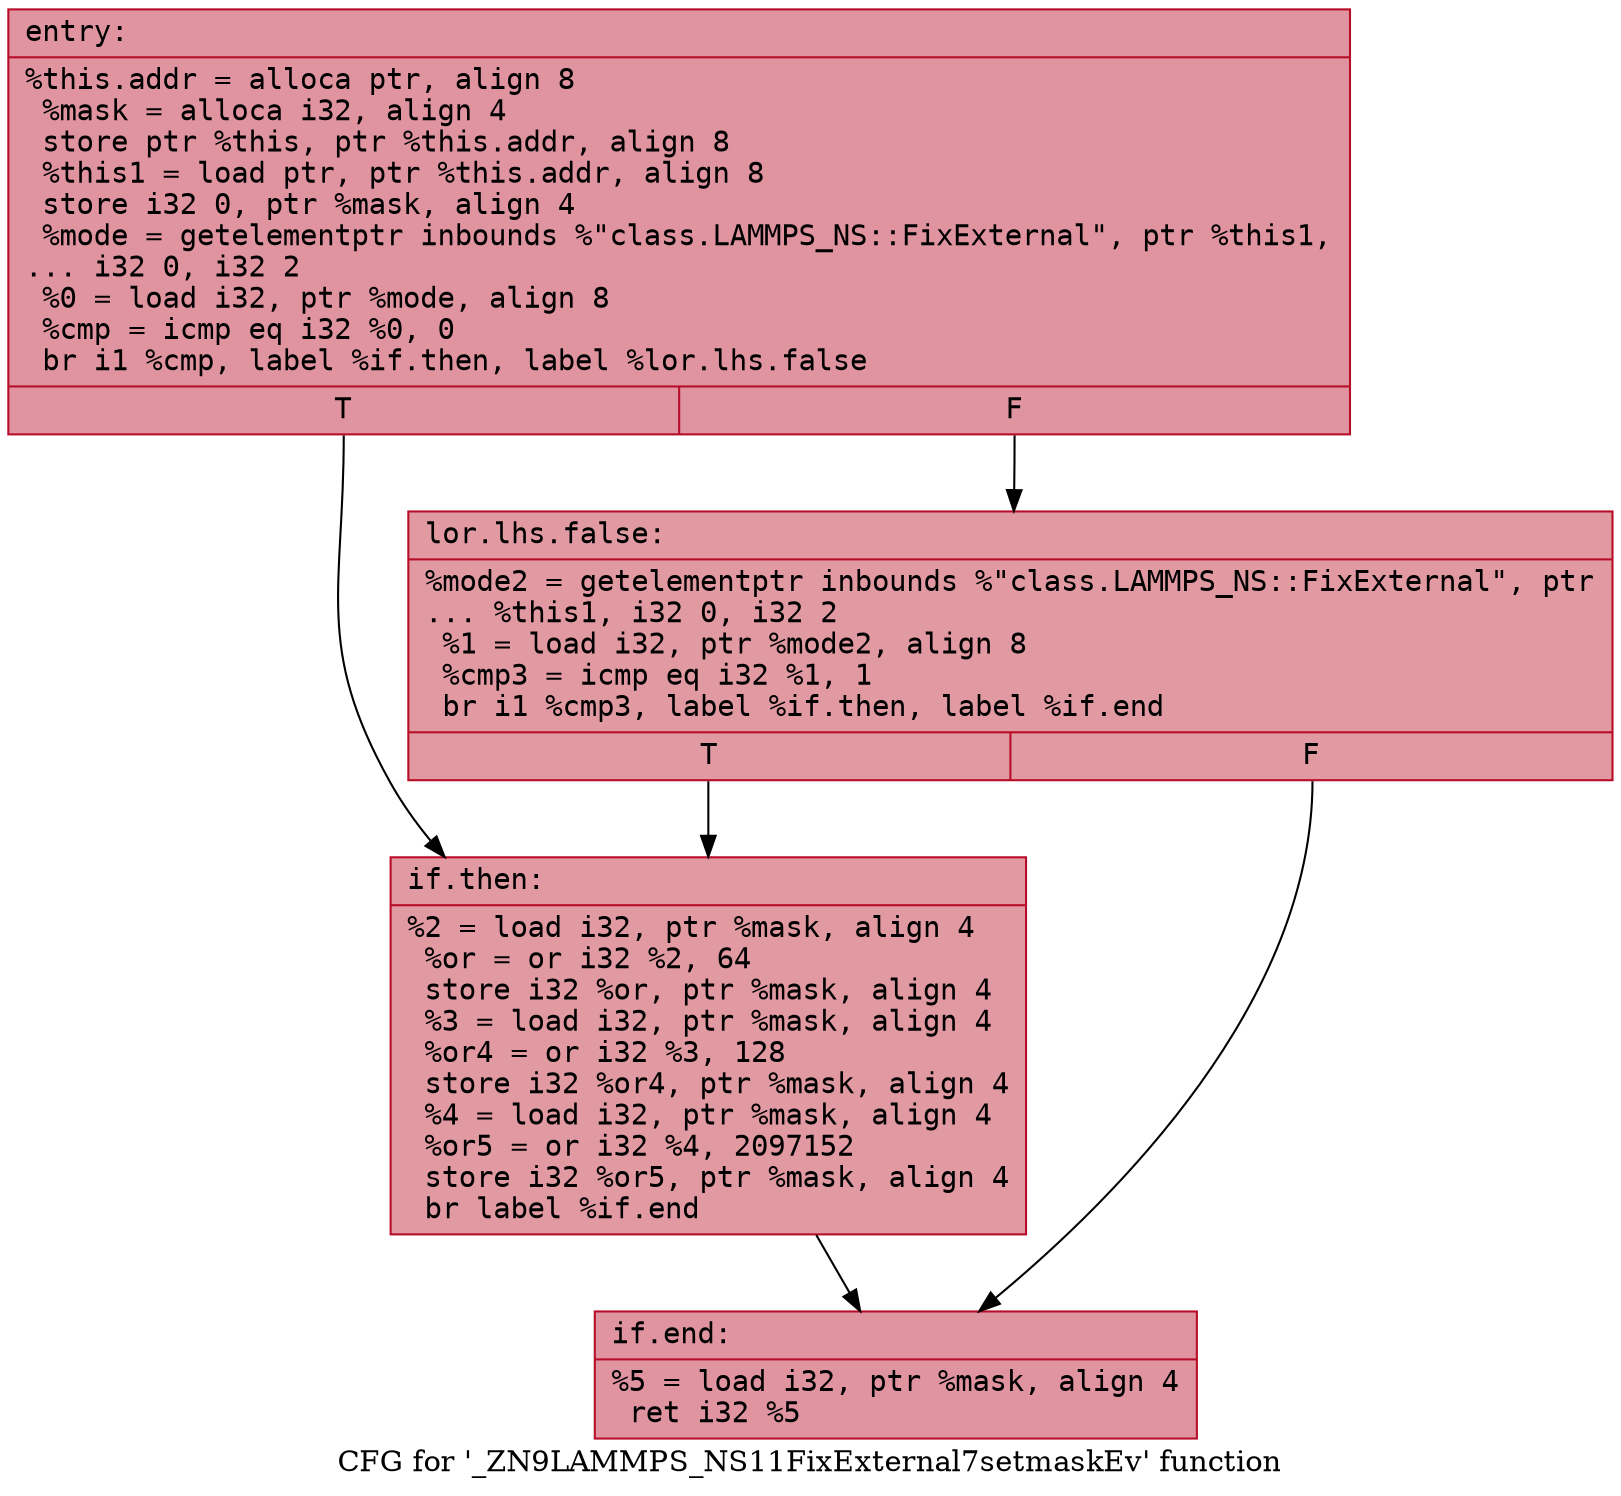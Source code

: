 digraph "CFG for '_ZN9LAMMPS_NS11FixExternal7setmaskEv' function" {
	label="CFG for '_ZN9LAMMPS_NS11FixExternal7setmaskEv' function";

	Node0x5634c6532930 [shape=record,color="#b70d28ff", style=filled, fillcolor="#b70d2870" fontname="Courier",label="{entry:\l|  %this.addr = alloca ptr, align 8\l  %mask = alloca i32, align 4\l  store ptr %this, ptr %this.addr, align 8\l  %this1 = load ptr, ptr %this.addr, align 8\l  store i32 0, ptr %mask, align 4\l  %mode = getelementptr inbounds %\"class.LAMMPS_NS::FixExternal\", ptr %this1,\l... i32 0, i32 2\l  %0 = load i32, ptr %mode, align 8\l  %cmp = icmp eq i32 %0, 0\l  br i1 %cmp, label %if.then, label %lor.lhs.false\l|{<s0>T|<s1>F}}"];
	Node0x5634c6532930:s0 -> Node0x5634c6532d70[tooltip="entry -> if.then\nProbability 37.50%" ];
	Node0x5634c6532930:s1 -> Node0x5634c6532de0[tooltip="entry -> lor.lhs.false\nProbability 62.50%" ];
	Node0x5634c6532de0 [shape=record,color="#b70d28ff", style=filled, fillcolor="#bb1b2c70" fontname="Courier",label="{lor.lhs.false:\l|  %mode2 = getelementptr inbounds %\"class.LAMMPS_NS::FixExternal\", ptr\l... %this1, i32 0, i32 2\l  %1 = load i32, ptr %mode2, align 8\l  %cmp3 = icmp eq i32 %1, 1\l  br i1 %cmp3, label %if.then, label %if.end\l|{<s0>T|<s1>F}}"];
	Node0x5634c6532de0:s0 -> Node0x5634c6532d70[tooltip="lor.lhs.false -> if.then\nProbability 50.00%" ];
	Node0x5634c6532de0:s1 -> Node0x5634c6533120[tooltip="lor.lhs.false -> if.end\nProbability 50.00%" ];
	Node0x5634c6532d70 [shape=record,color="#b70d28ff", style=filled, fillcolor="#bb1b2c70" fontname="Courier",label="{if.then:\l|  %2 = load i32, ptr %mask, align 4\l  %or = or i32 %2, 64\l  store i32 %or, ptr %mask, align 4\l  %3 = load i32, ptr %mask, align 4\l  %or4 = or i32 %3, 128\l  store i32 %or4, ptr %mask, align 4\l  %4 = load i32, ptr %mask, align 4\l  %or5 = or i32 %4, 2097152\l  store i32 %or5, ptr %mask, align 4\l  br label %if.end\l}"];
	Node0x5634c6532d70 -> Node0x5634c6533120[tooltip="if.then -> if.end\nProbability 100.00%" ];
	Node0x5634c6533120 [shape=record,color="#b70d28ff", style=filled, fillcolor="#b70d2870" fontname="Courier",label="{if.end:\l|  %5 = load i32, ptr %mask, align 4\l  ret i32 %5\l}"];
}
